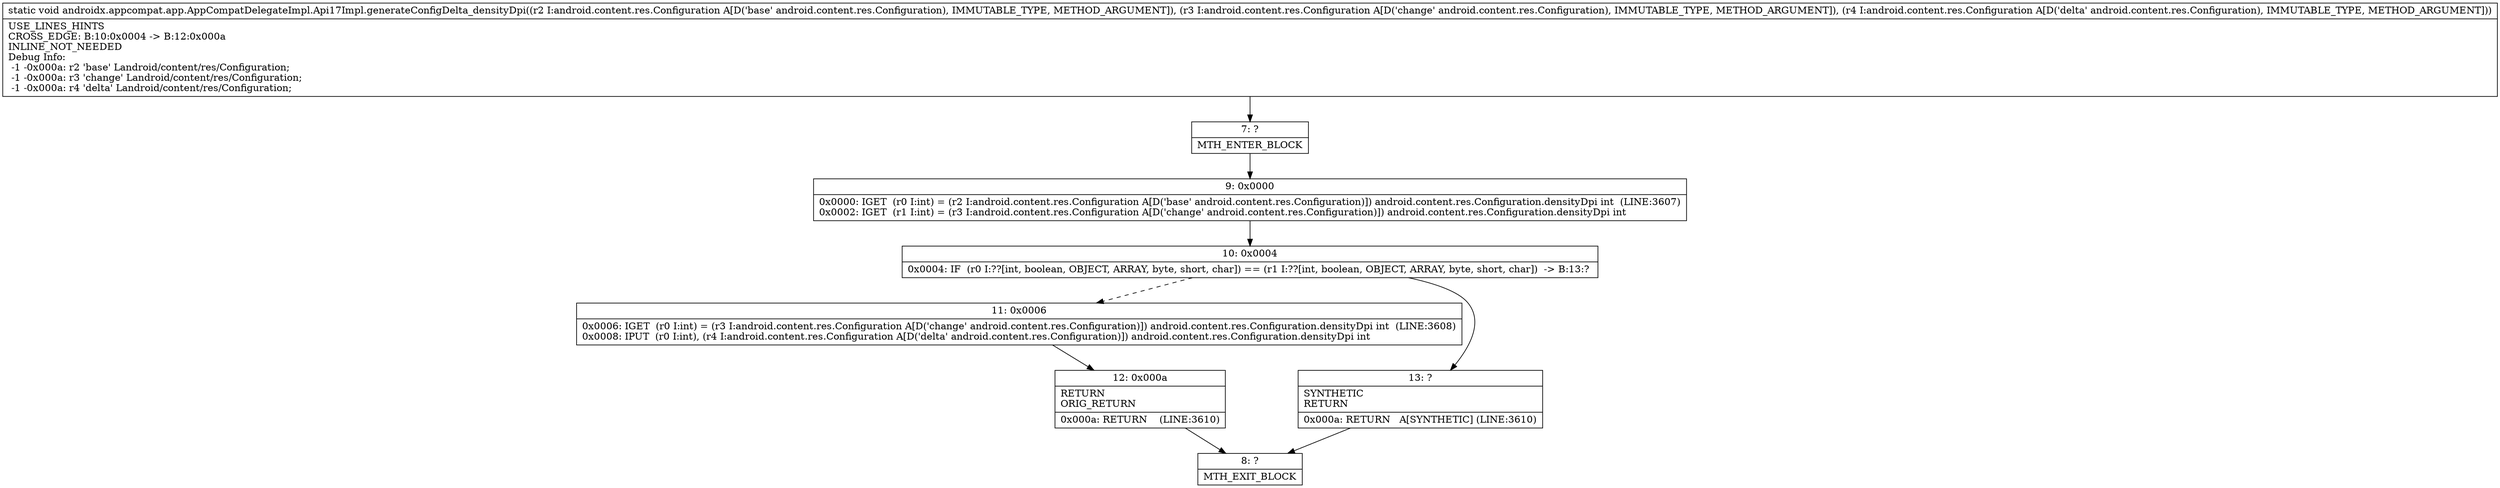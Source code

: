 digraph "CFG forandroidx.appcompat.app.AppCompatDelegateImpl.Api17Impl.generateConfigDelta_densityDpi(Landroid\/content\/res\/Configuration;Landroid\/content\/res\/Configuration;Landroid\/content\/res\/Configuration;)V" {
Node_7 [shape=record,label="{7\:\ ?|MTH_ENTER_BLOCK\l}"];
Node_9 [shape=record,label="{9\:\ 0x0000|0x0000: IGET  (r0 I:int) = (r2 I:android.content.res.Configuration A[D('base' android.content.res.Configuration)]) android.content.res.Configuration.densityDpi int  (LINE:3607)\l0x0002: IGET  (r1 I:int) = (r3 I:android.content.res.Configuration A[D('change' android.content.res.Configuration)]) android.content.res.Configuration.densityDpi int \l}"];
Node_10 [shape=record,label="{10\:\ 0x0004|0x0004: IF  (r0 I:??[int, boolean, OBJECT, ARRAY, byte, short, char]) == (r1 I:??[int, boolean, OBJECT, ARRAY, byte, short, char])  \-\> B:13:? \l}"];
Node_11 [shape=record,label="{11\:\ 0x0006|0x0006: IGET  (r0 I:int) = (r3 I:android.content.res.Configuration A[D('change' android.content.res.Configuration)]) android.content.res.Configuration.densityDpi int  (LINE:3608)\l0x0008: IPUT  (r0 I:int), (r4 I:android.content.res.Configuration A[D('delta' android.content.res.Configuration)]) android.content.res.Configuration.densityDpi int \l}"];
Node_12 [shape=record,label="{12\:\ 0x000a|RETURN\lORIG_RETURN\l|0x000a: RETURN    (LINE:3610)\l}"];
Node_8 [shape=record,label="{8\:\ ?|MTH_EXIT_BLOCK\l}"];
Node_13 [shape=record,label="{13\:\ ?|SYNTHETIC\lRETURN\l|0x000a: RETURN   A[SYNTHETIC] (LINE:3610)\l}"];
MethodNode[shape=record,label="{static void androidx.appcompat.app.AppCompatDelegateImpl.Api17Impl.generateConfigDelta_densityDpi((r2 I:android.content.res.Configuration A[D('base' android.content.res.Configuration), IMMUTABLE_TYPE, METHOD_ARGUMENT]), (r3 I:android.content.res.Configuration A[D('change' android.content.res.Configuration), IMMUTABLE_TYPE, METHOD_ARGUMENT]), (r4 I:android.content.res.Configuration A[D('delta' android.content.res.Configuration), IMMUTABLE_TYPE, METHOD_ARGUMENT]))  | USE_LINES_HINTS\lCROSS_EDGE: B:10:0x0004 \-\> B:12:0x000a\lINLINE_NOT_NEEDED\lDebug Info:\l  \-1 \-0x000a: r2 'base' Landroid\/content\/res\/Configuration;\l  \-1 \-0x000a: r3 'change' Landroid\/content\/res\/Configuration;\l  \-1 \-0x000a: r4 'delta' Landroid\/content\/res\/Configuration;\l}"];
MethodNode -> Node_7;Node_7 -> Node_9;
Node_9 -> Node_10;
Node_10 -> Node_11[style=dashed];
Node_10 -> Node_13;
Node_11 -> Node_12;
Node_12 -> Node_8;
Node_13 -> Node_8;
}

